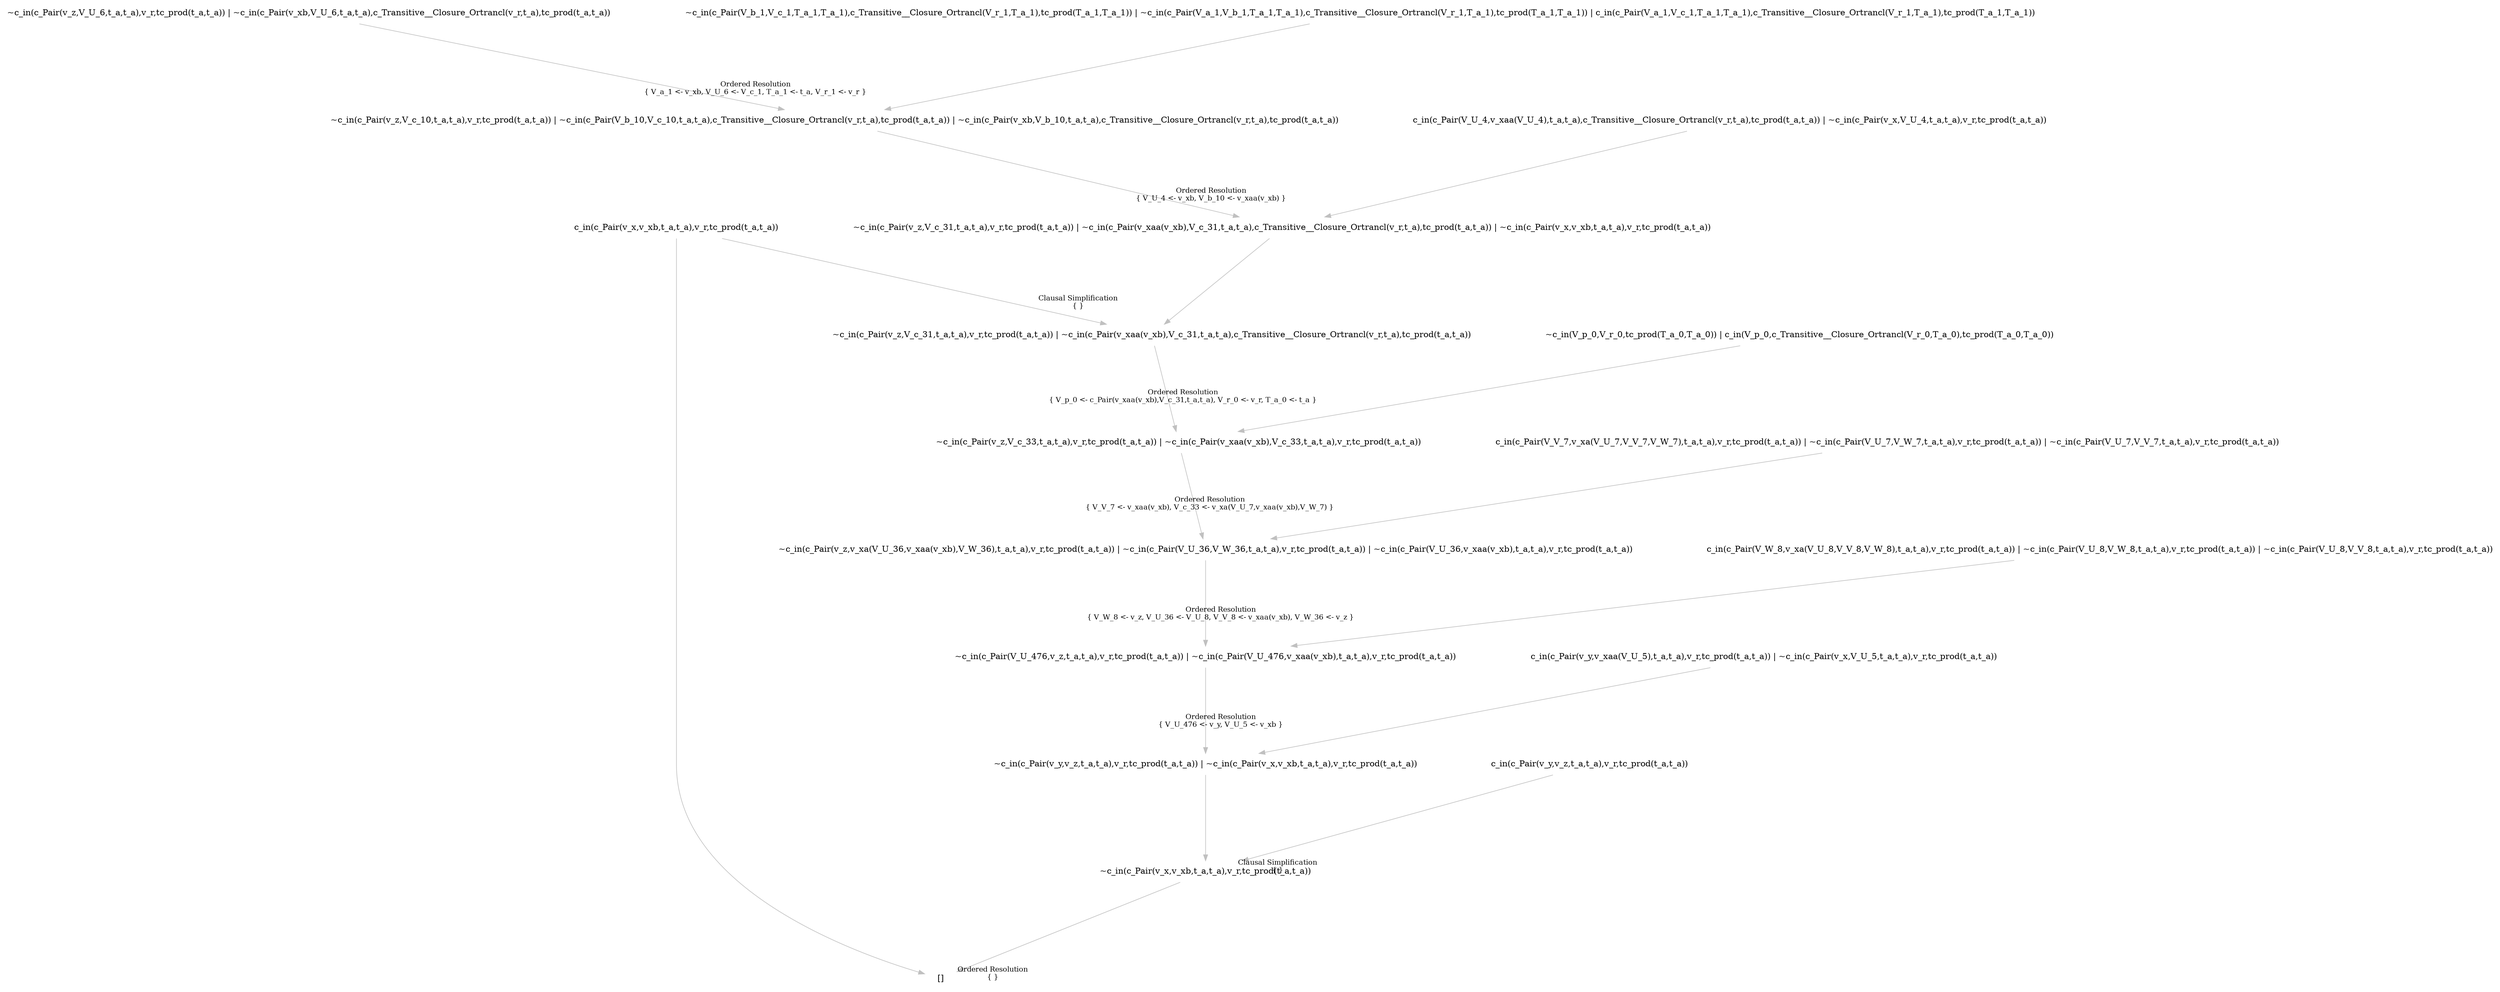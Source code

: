 digraph {
	nodesep="1.5"; ranksep=2;
	node [shape=plaintext];
	edge [color=gray];
	"~c_in(c_Pair(v_x,v_xb,t_a,t_a),v_r,tc_prod(t_a,t_a))" -> "[]" [labelfontcolor=black,labelfontsize="12",headlabel="Ordered Resolution\n{ }",labeldistance="6"];
	"c_in(c_Pair(v_y,v_z,t_a,t_a),v_r,tc_prod(t_a,t_a))" -> "~c_in(c_Pair(v_x,v_xb,t_a,t_a),v_r,tc_prod(t_a,t_a))" [labelfontcolor=black,labelfontsize="12",headlabel="Clausal Simplification\n{ }",labeldistance="6"];
	"~c_in(c_Pair(v_y,v_z,t_a,t_a),v_r,tc_prod(t_a,t_a)) | ~c_in(c_Pair(v_x,v_xb,t_a,t_a),v_r,tc_prod(t_a,t_a))" -> "~c_in(c_Pair(v_x,v_xb,t_a,t_a),v_r,tc_prod(t_a,t_a))" ;
	"~c_in(c_Pair(V_U_476,v_z,t_a,t_a),v_r,tc_prod(t_a,t_a)) | ~c_in(c_Pair(V_U_476,v_xaa(v_xb),t_a,t_a),v_r,tc_prod(t_a,t_a))" -> "~c_in(c_Pair(v_y,v_z,t_a,t_a),v_r,tc_prod(t_a,t_a)) | ~c_in(c_Pair(v_x,v_xb,t_a,t_a),v_r,tc_prod(t_a,t_a))" [labelfontcolor=black,labelfontsize="12",headlabel="Ordered Resolution\n{ V_U_476 <- v_y, V_U_5 <- v_xb }",labeldistance="6"];
	"~c_in(c_Pair(v_z,v_xa(V_U_36,v_xaa(v_xb),V_W_36),t_a,t_a),v_r,tc_prod(t_a,t_a)) | ~c_in(c_Pair(V_U_36,V_W_36,t_a,t_a),v_r,tc_prod(t_a,t_a)) | ~c_in(c_Pair(V_U_36,v_xaa(v_xb),t_a,t_a),v_r,tc_prod(t_a,t_a))" -> "~c_in(c_Pair(V_U_476,v_z,t_a,t_a),v_r,tc_prod(t_a,t_a)) | ~c_in(c_Pair(V_U_476,v_xaa(v_xb),t_a,t_a),v_r,tc_prod(t_a,t_a))" [labelfontcolor=black,labelfontsize="12",headlabel="Ordered Resolution\n{ V_W_8 <- v_z, V_U_36 <- V_U_8, V_V_8 <- v_xaa(v_xb), V_W_36 <- v_z }",labeldistance="6"];
	"~c_in(c_Pair(v_z,V_c_33,t_a,t_a),v_r,tc_prod(t_a,t_a)) | ~c_in(c_Pair(v_xaa(v_xb),V_c_33,t_a,t_a),v_r,tc_prod(t_a,t_a))" -> "~c_in(c_Pair(v_z,v_xa(V_U_36,v_xaa(v_xb),V_W_36),t_a,t_a),v_r,tc_prod(t_a,t_a)) | ~c_in(c_Pair(V_U_36,V_W_36,t_a,t_a),v_r,tc_prod(t_a,t_a)) | ~c_in(c_Pair(V_U_36,v_xaa(v_xb),t_a,t_a),v_r,tc_prod(t_a,t_a))" [labelfontcolor=black,labelfontsize="12",headlabel="Ordered Resolution\n{ V_V_7 <- v_xaa(v_xb), V_c_33 <- v_xa(V_U_7,v_xaa(v_xb),V_W_7) }",labeldistance="6"];
	"~c_in(c_Pair(v_z,V_c_31,t_a,t_a),v_r,tc_prod(t_a,t_a)) | ~c_in(c_Pair(v_xaa(v_xb),V_c_31,t_a,t_a),c_Transitive__Closure_Ortrancl(v_r,t_a),tc_prod(t_a,t_a))" -> "~c_in(c_Pair(v_z,V_c_33,t_a,t_a),v_r,tc_prod(t_a,t_a)) | ~c_in(c_Pair(v_xaa(v_xb),V_c_33,t_a,t_a),v_r,tc_prod(t_a,t_a))" [labelfontcolor=black,labelfontsize="12",headlabel="Ordered Resolution\n{ V_p_0 <- c_Pair(v_xaa(v_xb),V_c_31,t_a,t_a), V_r_0 <- v_r, T_a_0 <- t_a }",labeldistance="6"];
	"c_in(c_Pair(v_x,v_xb,t_a,t_a),v_r,tc_prod(t_a,t_a))" -> "~c_in(c_Pair(v_z,V_c_31,t_a,t_a),v_r,tc_prod(t_a,t_a)) | ~c_in(c_Pair(v_xaa(v_xb),V_c_31,t_a,t_a),c_Transitive__Closure_Ortrancl(v_r,t_a),tc_prod(t_a,t_a))" [labelfontcolor=black,labelfontsize="12",headlabel="Clausal Simplification\n{ }",labeldistance="6"];
	"~c_in(c_Pair(v_z,V_c_31,t_a,t_a),v_r,tc_prod(t_a,t_a)) | ~c_in(c_Pair(v_xaa(v_xb),V_c_31,t_a,t_a),c_Transitive__Closure_Ortrancl(v_r,t_a),tc_prod(t_a,t_a)) | ~c_in(c_Pair(v_x,v_xb,t_a,t_a),v_r,tc_prod(t_a,t_a))" -> "~c_in(c_Pair(v_z,V_c_31,t_a,t_a),v_r,tc_prod(t_a,t_a)) | ~c_in(c_Pair(v_xaa(v_xb),V_c_31,t_a,t_a),c_Transitive__Closure_Ortrancl(v_r,t_a),tc_prod(t_a,t_a))" ;
	"~c_in(c_Pair(v_z,V_c_10,t_a,t_a),v_r,tc_prod(t_a,t_a)) | ~c_in(c_Pair(V_b_10,V_c_10,t_a,t_a),c_Transitive__Closure_Ortrancl(v_r,t_a),tc_prod(t_a,t_a)) | ~c_in(c_Pair(v_xb,V_b_10,t_a,t_a),c_Transitive__Closure_Ortrancl(v_r,t_a),tc_prod(t_a,t_a))" -> "~c_in(c_Pair(v_z,V_c_31,t_a,t_a),v_r,tc_prod(t_a,t_a)) | ~c_in(c_Pair(v_xaa(v_xb),V_c_31,t_a,t_a),c_Transitive__Closure_Ortrancl(v_r,t_a),tc_prod(t_a,t_a)) | ~c_in(c_Pair(v_x,v_xb,t_a,t_a),v_r,tc_prod(t_a,t_a))" [labelfontcolor=black,labelfontsize="12",headlabel="Ordered Resolution\n{ V_U_4 <- v_xb, V_b_10 <- v_xaa(v_xb) }",labeldistance="6"];
	"~c_in(c_Pair(v_z,V_U_6,t_a,t_a),v_r,tc_prod(t_a,t_a)) | ~c_in(c_Pair(v_xb,V_U_6,t_a,t_a),c_Transitive__Closure_Ortrancl(v_r,t_a),tc_prod(t_a,t_a))" -> "~c_in(c_Pair(v_z,V_c_10,t_a,t_a),v_r,tc_prod(t_a,t_a)) | ~c_in(c_Pair(V_b_10,V_c_10,t_a,t_a),c_Transitive__Closure_Ortrancl(v_r,t_a),tc_prod(t_a,t_a)) | ~c_in(c_Pair(v_xb,V_b_10,t_a,t_a),c_Transitive__Closure_Ortrancl(v_r,t_a),tc_prod(t_a,t_a))" [labelfontcolor=black,labelfontsize="12",headlabel="Ordered Resolution\n{ V_a_1 <- v_xb, V_U_6 <- V_c_1, T_a_1 <- t_a, V_r_1 <- v_r }",labeldistance="6"];
	"~c_in(c_Pair(V_b_1,V_c_1,T_a_1,T_a_1),c_Transitive__Closure_Ortrancl(V_r_1,T_a_1),tc_prod(T_a_1,T_a_1)) | ~c_in(c_Pair(V_a_1,V_b_1,T_a_1,T_a_1),c_Transitive__Closure_Ortrancl(V_r_1,T_a_1),tc_prod(T_a_1,T_a_1)) | c_in(c_Pair(V_a_1,V_c_1,T_a_1,T_a_1),c_Transitive__Closure_Ortrancl(V_r_1,T_a_1),tc_prod(T_a_1,T_a_1))" -> "~c_in(c_Pair(v_z,V_c_10,t_a,t_a),v_r,tc_prod(t_a,t_a)) | ~c_in(c_Pair(V_b_10,V_c_10,t_a,t_a),c_Transitive__Closure_Ortrancl(v_r,t_a),tc_prod(t_a,t_a)) | ~c_in(c_Pair(v_xb,V_b_10,t_a,t_a),c_Transitive__Closure_Ortrancl(v_r,t_a),tc_prod(t_a,t_a))" ;
	"c_in(c_Pair(V_U_4,v_xaa(V_U_4),t_a,t_a),c_Transitive__Closure_Ortrancl(v_r,t_a),tc_prod(t_a,t_a)) | ~c_in(c_Pair(v_x,V_U_4,t_a,t_a),v_r,tc_prod(t_a,t_a))" -> "~c_in(c_Pair(v_z,V_c_31,t_a,t_a),v_r,tc_prod(t_a,t_a)) | ~c_in(c_Pair(v_xaa(v_xb),V_c_31,t_a,t_a),c_Transitive__Closure_Ortrancl(v_r,t_a),tc_prod(t_a,t_a)) | ~c_in(c_Pair(v_x,v_xb,t_a,t_a),v_r,tc_prod(t_a,t_a))" ;
	"~c_in(V_p_0,V_r_0,tc_prod(T_a_0,T_a_0)) | c_in(V_p_0,c_Transitive__Closure_Ortrancl(V_r_0,T_a_0),tc_prod(T_a_0,T_a_0))" -> "~c_in(c_Pair(v_z,V_c_33,t_a,t_a),v_r,tc_prod(t_a,t_a)) | ~c_in(c_Pair(v_xaa(v_xb),V_c_33,t_a,t_a),v_r,tc_prod(t_a,t_a))" ;
	"c_in(c_Pair(V_V_7,v_xa(V_U_7,V_V_7,V_W_7),t_a,t_a),v_r,tc_prod(t_a,t_a)) | ~c_in(c_Pair(V_U_7,V_W_7,t_a,t_a),v_r,tc_prod(t_a,t_a)) | ~c_in(c_Pair(V_U_7,V_V_7,t_a,t_a),v_r,tc_prod(t_a,t_a))" -> "~c_in(c_Pair(v_z,v_xa(V_U_36,v_xaa(v_xb),V_W_36),t_a,t_a),v_r,tc_prod(t_a,t_a)) | ~c_in(c_Pair(V_U_36,V_W_36,t_a,t_a),v_r,tc_prod(t_a,t_a)) | ~c_in(c_Pair(V_U_36,v_xaa(v_xb),t_a,t_a),v_r,tc_prod(t_a,t_a))" ;
	"c_in(c_Pair(V_W_8,v_xa(V_U_8,V_V_8,V_W_8),t_a,t_a),v_r,tc_prod(t_a,t_a)) | ~c_in(c_Pair(V_U_8,V_W_8,t_a,t_a),v_r,tc_prod(t_a,t_a)) | ~c_in(c_Pair(V_U_8,V_V_8,t_a,t_a),v_r,tc_prod(t_a,t_a))" -> "~c_in(c_Pair(V_U_476,v_z,t_a,t_a),v_r,tc_prod(t_a,t_a)) | ~c_in(c_Pair(V_U_476,v_xaa(v_xb),t_a,t_a),v_r,tc_prod(t_a,t_a))" ;
	"c_in(c_Pair(v_y,v_xaa(V_U_5),t_a,t_a),v_r,tc_prod(t_a,t_a)) | ~c_in(c_Pair(v_x,V_U_5,t_a,t_a),v_r,tc_prod(t_a,t_a))" -> "~c_in(c_Pair(v_y,v_z,t_a,t_a),v_r,tc_prod(t_a,t_a)) | ~c_in(c_Pair(v_x,v_xb,t_a,t_a),v_r,tc_prod(t_a,t_a))" ;
	"c_in(c_Pair(v_x,v_xb,t_a,t_a),v_r,tc_prod(t_a,t_a))" -> "[]" ;
}

